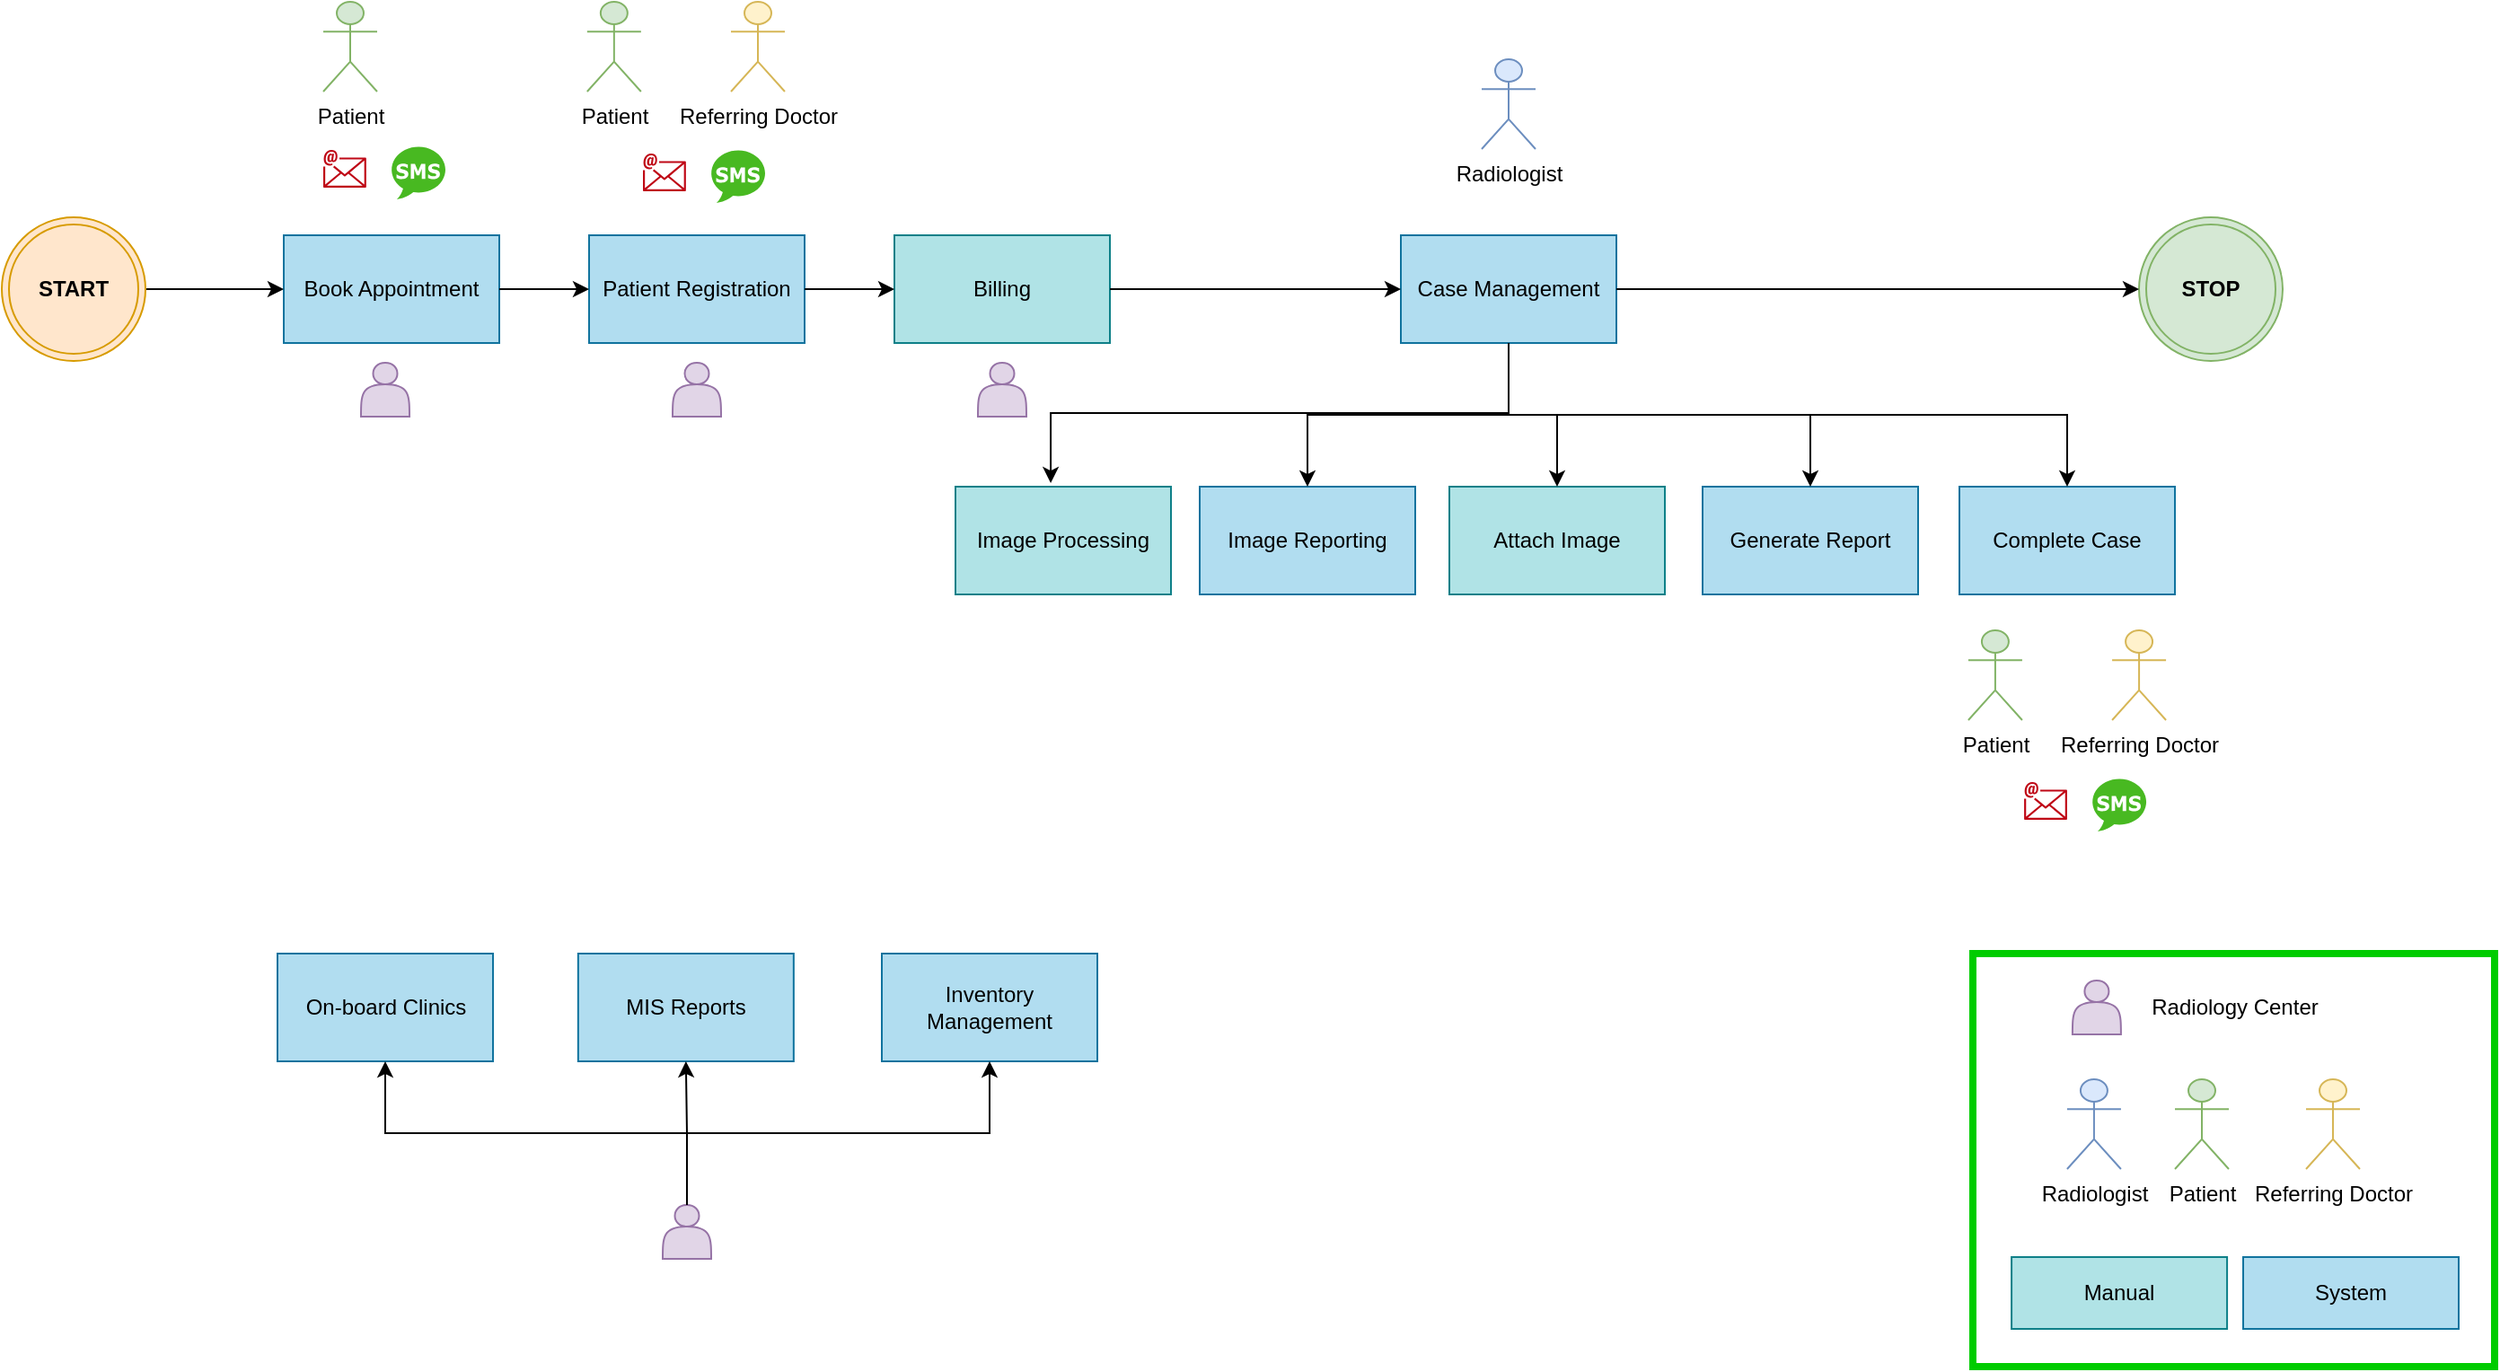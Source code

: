 <mxfile version="16.6.4" type="github">
  <diagram id="DTUDWaw7HAPkBmmaw32k" name="Page-1">
    <mxGraphModel dx="1896" dy="1005" grid="1" gridSize="10" guides="1" tooltips="1" connect="1" arrows="1" fold="1" page="1" pageScale="1" pageWidth="850" pageHeight="1100" math="0" shadow="0">
      <root>
        <mxCell id="0" />
        <mxCell id="1" parent="0" />
        <mxCell id="K_8VgHZnTsegJk7dObxU-1" value="Book Appointment" style="rounded=0;whiteSpace=wrap;html=1;fillColor=#b1ddf0;strokeColor=#10739e;" vertex="1" parent="1">
          <mxGeometry x="259" y="290" width="120" height="60" as="geometry" />
        </mxCell>
        <object label="Patient" Patient="" id="K_8VgHZnTsegJk7dObxU-2">
          <mxCell style="shape=umlActor;verticalLabelPosition=bottom;verticalAlign=top;html=1;outlineConnect=0;fillColor=#d5e8d4;strokeColor=#82b366;" vertex="1" parent="1">
            <mxGeometry x="281" y="160" width="30" height="50" as="geometry" />
          </mxCell>
        </object>
        <mxCell id="K_8VgHZnTsegJk7dObxU-7" value="Patient Registration" style="rounded=0;whiteSpace=wrap;html=1;fillColor=#b1ddf0;strokeColor=#10739e;" vertex="1" parent="1">
          <mxGeometry x="429" y="290" width="120" height="60" as="geometry" />
        </mxCell>
        <mxCell id="K_8VgHZnTsegJk7dObxU-8" value="Billing" style="rounded=0;whiteSpace=wrap;html=1;fillColor=#b0e3e6;strokeColor=#0e8088;" vertex="1" parent="1">
          <mxGeometry x="599" y="290" width="120" height="60" as="geometry" />
        </mxCell>
        <mxCell id="K_8VgHZnTsegJk7dObxU-9" value="" style="sketch=0;outlineConnect=0;fontColor=#232F3E;gradientColor=none;fillColor=#BF0816;strokeColor=none;dashed=0;verticalLabelPosition=bottom;verticalAlign=top;align=center;html=1;fontSize=12;fontStyle=0;aspect=fixed;shape=mxgraph.aws4.email;" vertex="1" parent="1">
          <mxGeometry x="281" y="238" width="23.92" height="30" as="geometry" />
        </mxCell>
        <mxCell id="K_8VgHZnTsegJk7dObxU-10" value="" style="dashed=0;outlineConnect=0;html=1;align=center;labelPosition=center;verticalLabelPosition=bottom;verticalAlign=top;shape=mxgraph.weblogos.sms;fillColor=#48B921;strokeColor=none" vertex="1" parent="1">
          <mxGeometry x="319" y="240" width="30" height="30" as="geometry" />
        </mxCell>
        <object label="Referring Doctor" Patient="" id="K_8VgHZnTsegJk7dObxU-11">
          <mxCell style="shape=umlActor;verticalLabelPosition=bottom;verticalAlign=top;html=1;outlineConnect=0;fillColor=#fff2cc;strokeColor=#d6b656;" vertex="1" parent="1">
            <mxGeometry x="508" y="160" width="30" height="50" as="geometry" />
          </mxCell>
        </object>
        <mxCell id="K_8VgHZnTsegJk7dObxU-13" value="" style="sketch=0;outlineConnect=0;fontColor=#232F3E;gradientColor=none;fillColor=#BF0816;strokeColor=none;dashed=0;verticalLabelPosition=bottom;verticalAlign=top;align=center;html=1;fontSize=12;fontStyle=0;aspect=fixed;shape=mxgraph.aws4.email;" vertex="1" parent="1">
          <mxGeometry x="459" y="240" width="23.92" height="30" as="geometry" />
        </mxCell>
        <mxCell id="K_8VgHZnTsegJk7dObxU-14" value="" style="dashed=0;outlineConnect=0;html=1;align=center;labelPosition=center;verticalLabelPosition=bottom;verticalAlign=top;shape=mxgraph.weblogos.sms;fillColor=#48B921;strokeColor=none" vertex="1" parent="1">
          <mxGeometry x="497" y="242" width="30" height="30" as="geometry" />
        </mxCell>
        <object label="Patient" Patient="" id="K_8VgHZnTsegJk7dObxU-17">
          <mxCell style="shape=umlActor;verticalLabelPosition=bottom;verticalAlign=top;html=1;outlineConnect=0;fillColor=#d5e8d4;strokeColor=#82b366;" vertex="1" parent="1">
            <mxGeometry x="427.92" y="160" width="30" height="50" as="geometry" />
          </mxCell>
        </object>
        <mxCell id="K_8VgHZnTsegJk7dObxU-18" value="Case Management" style="rounded=0;whiteSpace=wrap;html=1;fillColor=#b1ddf0;strokeColor=#10739e;" vertex="1" parent="1">
          <mxGeometry x="881" y="290" width="120" height="60" as="geometry" />
        </mxCell>
        <mxCell id="K_8VgHZnTsegJk7dObxU-19" value="Image Processing" style="rounded=0;whiteSpace=wrap;html=1;fillColor=#b0e3e6;strokeColor=#0e8088;" vertex="1" parent="1">
          <mxGeometry x="633" y="430" width="120" height="60" as="geometry" />
        </mxCell>
        <mxCell id="K_8VgHZnTsegJk7dObxU-22" value="" style="edgeStyle=segmentEdgeStyle;endArrow=classic;html=1;rounded=0;exitX=1;exitY=0.5;exitDx=0;exitDy=0;entryX=0;entryY=0.5;entryDx=0;entryDy=0;" edge="1" parent="1" source="K_8VgHZnTsegJk7dObxU-1" target="K_8VgHZnTsegJk7dObxU-7">
          <mxGeometry width="50" height="50" relative="1" as="geometry">
            <mxPoint x="399" y="410" as="sourcePoint" />
            <mxPoint x="449" y="360" as="targetPoint" />
          </mxGeometry>
        </mxCell>
        <mxCell id="K_8VgHZnTsegJk7dObxU-23" value="" style="edgeStyle=segmentEdgeStyle;endArrow=classic;html=1;rounded=0;exitX=1;exitY=0.5;exitDx=0;exitDy=0;entryX=0;entryY=0.5;entryDx=0;entryDy=0;" edge="1" parent="1" source="K_8VgHZnTsegJk7dObxU-7" target="K_8VgHZnTsegJk7dObxU-8">
          <mxGeometry width="50" height="50" relative="1" as="geometry">
            <mxPoint x="389" y="330" as="sourcePoint" />
            <mxPoint x="439" y="330" as="targetPoint" />
          </mxGeometry>
        </mxCell>
        <mxCell id="K_8VgHZnTsegJk7dObxU-24" value="" style="edgeStyle=segmentEdgeStyle;endArrow=classic;html=1;rounded=0;exitX=1;exitY=0.5;exitDx=0;exitDy=0;entryX=0;entryY=0.5;entryDx=0;entryDy=0;" edge="1" parent="1" source="K_8VgHZnTsegJk7dObxU-8" target="K_8VgHZnTsegJk7dObxU-18">
          <mxGeometry width="50" height="50" relative="1" as="geometry">
            <mxPoint x="399" y="340" as="sourcePoint" />
            <mxPoint x="449" y="340" as="targetPoint" />
          </mxGeometry>
        </mxCell>
        <mxCell id="K_8VgHZnTsegJk7dObxU-25" value="Image Reporting" style="rounded=0;whiteSpace=wrap;html=1;fillColor=#b1ddf0;strokeColor=#10739e;" vertex="1" parent="1">
          <mxGeometry x="769" y="430" width="120" height="60" as="geometry" />
        </mxCell>
        <mxCell id="K_8VgHZnTsegJk7dObxU-26" value="Attach Image" style="rounded=0;whiteSpace=wrap;html=1;fillColor=#b0e3e6;strokeColor=#0e8088;" vertex="1" parent="1">
          <mxGeometry x="908" y="430" width="120" height="60" as="geometry" />
        </mxCell>
        <mxCell id="K_8VgHZnTsegJk7dObxU-29" value="" style="edgeStyle=elbowEdgeStyle;elbow=vertical;endArrow=classic;html=1;rounded=0;entryX=0.5;entryY=0;entryDx=0;entryDy=0;exitX=0.5;exitY=1;exitDx=0;exitDy=0;" edge="1" parent="1" source="K_8VgHZnTsegJk7dObxU-18" target="K_8VgHZnTsegJk7dObxU-26">
          <mxGeometry width="50" height="50" relative="1" as="geometry">
            <mxPoint x="749" y="410" as="sourcePoint" />
            <mxPoint x="789" y="360" as="targetPoint" />
          </mxGeometry>
        </mxCell>
        <mxCell id="K_8VgHZnTsegJk7dObxU-32" value="" style="edgeStyle=elbowEdgeStyle;elbow=vertical;endArrow=classic;html=1;rounded=0;entryX=0.442;entryY=-0.033;entryDx=0;entryDy=0;entryPerimeter=0;exitX=0.5;exitY=1;exitDx=0;exitDy=0;" edge="1" parent="1" source="K_8VgHZnTsegJk7dObxU-18" target="K_8VgHZnTsegJk7dObxU-19">
          <mxGeometry width="50" height="50" relative="1" as="geometry">
            <mxPoint x="739" y="410" as="sourcePoint" />
            <mxPoint x="789" y="360" as="targetPoint" />
          </mxGeometry>
        </mxCell>
        <mxCell id="K_8VgHZnTsegJk7dObxU-34" value="Generate Report" style="rounded=0;whiteSpace=wrap;html=1;fillColor=#b1ddf0;strokeColor=#10739e;" vertex="1" parent="1">
          <mxGeometry x="1049" y="430" width="120" height="60" as="geometry" />
        </mxCell>
        <mxCell id="K_8VgHZnTsegJk7dObxU-35" value="" style="edgeStyle=elbowEdgeStyle;elbow=vertical;endArrow=classic;html=1;rounded=0;entryX=0.5;entryY=0;entryDx=0;entryDy=0;exitX=0.5;exitY=1;exitDx=0;exitDy=0;" edge="1" parent="1" source="K_8VgHZnTsegJk7dObxU-18" target="K_8VgHZnTsegJk7dObxU-34">
          <mxGeometry width="50" height="50" relative="1" as="geometry">
            <mxPoint x="739" y="400" as="sourcePoint" />
            <mxPoint x="789" y="350" as="targetPoint" />
          </mxGeometry>
        </mxCell>
        <mxCell id="K_8VgHZnTsegJk7dObxU-49" style="edgeStyle=orthogonalEdgeStyle;rounded=0;orthogonalLoop=1;jettySize=auto;html=1;exitX=1;exitY=0.5;exitDx=0;exitDy=0;" edge="1" parent="1" source="K_8VgHZnTsegJk7dObxU-36" target="K_8VgHZnTsegJk7dObxU-1">
          <mxGeometry relative="1" as="geometry" />
        </mxCell>
        <mxCell id="K_8VgHZnTsegJk7dObxU-36" value="&lt;b&gt;START&lt;/b&gt;" style="ellipse;shape=doubleEllipse;whiteSpace=wrap;html=1;aspect=fixed;fillColor=#ffe6cc;strokeColor=#d79b00;" vertex="1" parent="1">
          <mxGeometry x="102" y="280" width="80" height="80" as="geometry" />
        </mxCell>
        <mxCell id="K_8VgHZnTsegJk7dObxU-37" value="&lt;b&gt;STOP&lt;/b&gt;" style="ellipse;shape=doubleEllipse;whiteSpace=wrap;html=1;aspect=fixed;fillColor=#d5e8d4;strokeColor=#82b366;" vertex="1" parent="1">
          <mxGeometry x="1292" y="280" width="80" height="80" as="geometry" />
        </mxCell>
        <mxCell id="K_8VgHZnTsegJk7dObxU-38" value="Complete Case" style="rounded=0;whiteSpace=wrap;html=1;fillColor=#b1ddf0;strokeColor=#10739e;" vertex="1" parent="1">
          <mxGeometry x="1192" y="430" width="120" height="60" as="geometry" />
        </mxCell>
        <object label="Referring Doctor" Patient="" id="K_8VgHZnTsegJk7dObxU-43">
          <mxCell style="shape=umlActor;verticalLabelPosition=bottom;verticalAlign=top;html=1;outlineConnect=0;fillColor=#fff2cc;strokeColor=#d6b656;" vertex="1" parent="1">
            <mxGeometry x="1277.04" y="510" width="30" height="50" as="geometry" />
          </mxCell>
        </object>
        <mxCell id="K_8VgHZnTsegJk7dObxU-44" value="" style="sketch=0;outlineConnect=0;fontColor=#232F3E;gradientColor=none;fillColor=#BF0816;strokeColor=none;dashed=0;verticalLabelPosition=bottom;verticalAlign=top;align=center;html=1;fontSize=12;fontStyle=0;aspect=fixed;shape=mxgraph.aws4.email;" vertex="1" parent="1">
          <mxGeometry x="1228.04" y="590" width="23.92" height="30" as="geometry" />
        </mxCell>
        <mxCell id="K_8VgHZnTsegJk7dObxU-45" value="" style="dashed=0;outlineConnect=0;html=1;align=center;labelPosition=center;verticalLabelPosition=bottom;verticalAlign=top;shape=mxgraph.weblogos.sms;fillColor=#48B921;strokeColor=none" vertex="1" parent="1">
          <mxGeometry x="1266.04" y="592" width="30" height="30" as="geometry" />
        </mxCell>
        <object label="Patient" Patient="" id="K_8VgHZnTsegJk7dObxU-46">
          <mxCell style="shape=umlActor;verticalLabelPosition=bottom;verticalAlign=top;html=1;outlineConnect=0;fillColor=#d5e8d4;strokeColor=#82b366;" vertex="1" parent="1">
            <mxGeometry x="1196.96" y="510" width="30" height="50" as="geometry" />
          </mxCell>
        </object>
        <mxCell id="K_8VgHZnTsegJk7dObxU-47" value="" style="edgeStyle=segmentEdgeStyle;endArrow=classic;html=1;rounded=0;exitX=0.5;exitY=1;exitDx=0;exitDy=0;" edge="1" parent="1" source="K_8VgHZnTsegJk7dObxU-18" target="K_8VgHZnTsegJk7dObxU-38">
          <mxGeometry width="50" height="50" relative="1" as="geometry">
            <mxPoint x="559" y="330" as="sourcePoint" />
            <mxPoint x="609" y="330" as="targetPoint" />
            <Array as="points">
              <mxPoint x="941" y="390" />
              <mxPoint x="1252" y="390" />
            </Array>
          </mxGeometry>
        </mxCell>
        <mxCell id="K_8VgHZnTsegJk7dObxU-50" style="edgeStyle=orthogonalEdgeStyle;rounded=0;orthogonalLoop=1;jettySize=auto;html=1;exitX=1;exitY=0.5;exitDx=0;exitDy=0;entryX=0;entryY=0.5;entryDx=0;entryDy=0;" edge="1" parent="1" source="K_8VgHZnTsegJk7dObxU-18" target="K_8VgHZnTsegJk7dObxU-37">
          <mxGeometry relative="1" as="geometry">
            <mxPoint x="192" y="330" as="sourcePoint" />
            <mxPoint x="269" y="330" as="targetPoint" />
          </mxGeometry>
        </mxCell>
        <mxCell id="K_8VgHZnTsegJk7dObxU-51" value="" style="edgeStyle=elbowEdgeStyle;elbow=vertical;endArrow=classic;html=1;rounded=0;entryX=0.5;entryY=0;entryDx=0;entryDy=0;exitX=0.5;exitY=1;exitDx=0;exitDy=0;" edge="1" parent="1" source="K_8VgHZnTsegJk7dObxU-18" target="K_8VgHZnTsegJk7dObxU-25">
          <mxGeometry width="50" height="50" relative="1" as="geometry">
            <mxPoint x="951" y="360" as="sourcePoint" />
            <mxPoint x="696.04" y="438.02" as="targetPoint" />
          </mxGeometry>
        </mxCell>
        <object label="Radiologist" Patient="" id="K_8VgHZnTsegJk7dObxU-52">
          <mxCell style="shape=umlActor;verticalLabelPosition=bottom;verticalAlign=top;html=1;outlineConnect=0;fillColor=#dae8fc;strokeColor=#6c8ebf;" vertex="1" parent="1">
            <mxGeometry x="926" y="192" width="30" height="50" as="geometry" />
          </mxCell>
        </object>
        <mxCell id="K_8VgHZnTsegJk7dObxU-54" value="" style="shape=actor;whiteSpace=wrap;html=1;fillColor=#e1d5e7;strokeColor=#9673a6;" vertex="1" parent="1">
          <mxGeometry x="302" y="361" width="27" height="30" as="geometry" />
        </mxCell>
        <mxCell id="K_8VgHZnTsegJk7dObxU-55" value="" style="shape=actor;whiteSpace=wrap;html=1;fillColor=#e1d5e7;strokeColor=#9673a6;" vertex="1" parent="1">
          <mxGeometry x="475.5" y="361" width="27" height="30" as="geometry" />
        </mxCell>
        <mxCell id="K_8VgHZnTsegJk7dObxU-56" value="" style="shape=actor;whiteSpace=wrap;html=1;fillColor=#e1d5e7;strokeColor=#9673a6;" vertex="1" parent="1">
          <mxGeometry x="645.5" y="361" width="27" height="30" as="geometry" />
        </mxCell>
        <mxCell id="K_8VgHZnTsegJk7dObxU-57" value="On-board Clinics" style="rounded=0;whiteSpace=wrap;html=1;fillColor=#b1ddf0;strokeColor=#10739e;" vertex="1" parent="1">
          <mxGeometry x="255.5" y="690" width="120" height="60" as="geometry" />
        </mxCell>
        <mxCell id="K_8VgHZnTsegJk7dObxU-58" value="" style="shape=actor;whiteSpace=wrap;html=1;fillColor=#e1d5e7;strokeColor=#9673a6;" vertex="1" parent="1">
          <mxGeometry x="470" y="830" width="27" height="30" as="geometry" />
        </mxCell>
        <mxCell id="K_8VgHZnTsegJk7dObxU-59" value="MIS Reports" style="rounded=0;whiteSpace=wrap;html=1;fillColor=#b1ddf0;strokeColor=#10739e;" vertex="1" parent="1">
          <mxGeometry x="422.92" y="690" width="120" height="60" as="geometry" />
        </mxCell>
        <mxCell id="K_8VgHZnTsegJk7dObxU-60" value="Inventory Management" style="rounded=0;whiteSpace=wrap;html=1;fillColor=#b1ddf0;strokeColor=#10739e;" vertex="1" parent="1">
          <mxGeometry x="592" y="690" width="120" height="60" as="geometry" />
        </mxCell>
        <mxCell id="K_8VgHZnTsegJk7dObxU-64" value="" style="edgeStyle=elbowEdgeStyle;elbow=vertical;endArrow=classic;html=1;rounded=0;entryX=0.5;entryY=1;entryDx=0;entryDy=0;exitX=0.5;exitY=0;exitDx=0;exitDy=0;" edge="1" parent="1" source="K_8VgHZnTsegJk7dObxU-58" target="K_8VgHZnTsegJk7dObxU-57">
          <mxGeometry width="50" height="50" relative="1" as="geometry">
            <mxPoint x="484" y="820" as="sourcePoint" />
            <mxPoint x="392" y="840" as="targetPoint" />
          </mxGeometry>
        </mxCell>
        <mxCell id="K_8VgHZnTsegJk7dObxU-66" value="" style="edgeStyle=elbowEdgeStyle;elbow=vertical;endArrow=classic;html=1;rounded=0;entryX=0.5;entryY=1;entryDx=0;entryDy=0;exitX=0.5;exitY=0;exitDx=0;exitDy=0;" edge="1" parent="1" source="K_8VgHZnTsegJk7dObxU-58" target="K_8VgHZnTsegJk7dObxU-59">
          <mxGeometry width="50" height="50" relative="1" as="geometry">
            <mxPoint x="512" y="820" as="sourcePoint" />
            <mxPoint x="622" y="830" as="targetPoint" />
          </mxGeometry>
        </mxCell>
        <mxCell id="K_8VgHZnTsegJk7dObxU-67" value="" style="edgeStyle=elbowEdgeStyle;elbow=vertical;endArrow=classic;html=1;rounded=0;entryX=0.5;entryY=1;entryDx=0;entryDy=0;exitX=0.5;exitY=0;exitDx=0;exitDy=0;" edge="1" parent="1" source="K_8VgHZnTsegJk7dObxU-58" target="K_8VgHZnTsegJk7dObxU-60">
          <mxGeometry width="50" height="50" relative="1" as="geometry">
            <mxPoint x="651.91" y="850" as="sourcePoint" />
            <mxPoint x="651.33" y="770" as="targetPoint" />
          </mxGeometry>
        </mxCell>
        <mxCell id="K_8VgHZnTsegJk7dObxU-68" value="" style="shape=actor;whiteSpace=wrap;html=1;fillColor=#e1d5e7;strokeColor=#9673a6;" vertex="1" parent="1">
          <mxGeometry x="1254.96" y="705" width="27" height="30" as="geometry" />
        </mxCell>
        <object label="Patient" Patient="" id="K_8VgHZnTsegJk7dObxU-69">
          <mxCell style="shape=umlActor;verticalLabelPosition=bottom;verticalAlign=top;html=1;outlineConnect=0;fillColor=#d5e8d4;strokeColor=#82b366;" vertex="1" parent="1">
            <mxGeometry x="1312" y="760" width="30" height="50" as="geometry" />
          </mxCell>
        </object>
        <object label="Radiologist" Patient="" id="K_8VgHZnTsegJk7dObxU-70">
          <mxCell style="shape=umlActor;verticalLabelPosition=bottom;verticalAlign=top;html=1;outlineConnect=0;fillColor=#dae8fc;strokeColor=#6c8ebf;" vertex="1" parent="1">
            <mxGeometry x="1251.96" y="760" width="30" height="50" as="geometry" />
          </mxCell>
        </object>
        <object label="Referring Doctor" Patient="" id="K_8VgHZnTsegJk7dObxU-71">
          <mxCell style="shape=umlActor;verticalLabelPosition=bottom;verticalAlign=top;html=1;outlineConnect=0;fillColor=#fff2cc;strokeColor=#d6b656;" vertex="1" parent="1">
            <mxGeometry x="1385" y="760" width="30" height="50" as="geometry" />
          </mxCell>
        </object>
        <mxCell id="K_8VgHZnTsegJk7dObxU-72" value="" style="rounded=0;whiteSpace=wrap;html=1;fillColor=none;strokeWidth=4;strokeColor=#00CC00;" vertex="1" parent="1">
          <mxGeometry x="1199.48" y="690" width="290.52" height="230" as="geometry" />
        </mxCell>
        <mxCell id="K_8VgHZnTsegJk7dObxU-74" value="Radiology Center" style="text;html=1;strokeColor=none;fillColor=none;align=center;verticalAlign=middle;whiteSpace=wrap;rounded=0;" vertex="1" parent="1">
          <mxGeometry x="1293.04" y="705" width="104.96" height="30" as="geometry" />
        </mxCell>
        <mxCell id="K_8VgHZnTsegJk7dObxU-75" value="Manual" style="rounded=0;whiteSpace=wrap;html=1;fillColor=#b0e3e6;strokeColor=#0e8088;" vertex="1" parent="1">
          <mxGeometry x="1221.04" y="859" width="120" height="40" as="geometry" />
        </mxCell>
        <mxCell id="K_8VgHZnTsegJk7dObxU-76" value="System" style="rounded=0;whiteSpace=wrap;html=1;fillColor=#b1ddf0;strokeColor=#10739e;" vertex="1" parent="1">
          <mxGeometry x="1350" y="859" width="120" height="40" as="geometry" />
        </mxCell>
      </root>
    </mxGraphModel>
  </diagram>
</mxfile>
